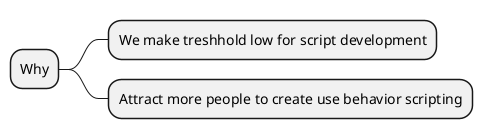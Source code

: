 @startmindmap
* Why
** We make treshhold low for script development
** Attract more people to create use behavior scripting
@endmindmap

@startmindmap
skinparam monochrome true
<style>
node {
    MaximumWidth 400
}
</style>
title Behavior Scripting 101

* Behavior Scripting 101

-- 1. what
--- implement a Hue Alarm System together using the SDK \n-> in the meantime we go through behavior engine api docs

-- 2. use-case
--- 1. We choose to implement a Hue Alarm since the usecases cover a lot of the functionality that behavoir engine offers.
--- 1. trigger police siren alarm -> when burgler detected \n2. arm when user leaves home -> make use of geofence \n3. dis-arm when enters  home \n4. disable alarm using app -> script triggers
--- usecase-functionality mapping
---- 1. siren -> light control -> clip \n2. siren -> timers \n3. arming/disarming -> make use of geofence \n4. burglar detecting -> subscribe to events

-- 3. setup you project and add script
--- 1. already downloaded sdk \n2. open webstorm -> new project
--- 3. in terminal open init_empty_git_project.sh \n-> hse: preconfigured with some resources \n-> show browser \n-> tooling: clipv2 client (play!)
--- 4  add-script.sh HueAlarm \n-> http client, alarm added

-- 4. empty script
--- 1. go through generated script -> logging \n2. run -> show terminal

** 4.police siren-PART 1: control lights \n-> introduce two concepts
*** 1.configuration. \n-> indicate which light participates in the alarm
****_ 1.get lights
****_ 2.fill in configuration
****_ 3.add log of config
****_ 4.run and check log
*** 2. clip module\n-> put on a light with a specific action
****_ 1.clip documentation
****_ 2.copy example & run & check logs
****_ 3.create setLightAction()
****_ 4.config.light.forEach()

** 5.police siren-PART 2: blinking lights \n-> we need timers
*** 1. intro to timers
****_ 1.documentation
****_ 2.copy example & run & check logs
*** 2. combine timer with light control
****_ 1.copy blue & red actions
****_ 2.create turnOnAlarm()
****_ 3.call turnOnAlarm()
****_ 4.create turnOffAlarm()

** 6.detecting burglar \n->subscribing to events (motion sensor)
*** 1. exend configuration \n-> add sensor
****_ 1.get sensors
****_ 2.fill in configuration
*** 2. use subscribe to updates \n-> get events of motion sensor
****_ 1.scriptbase documentation
****_ 2.copy example & run & check logs
****_ 3.create motionHandler()

** 7.arm and disarm my alarm \n-> bridge need to know if user is at home or not: geofencing -> Coming/Leaving Home scripts \n-> alarm armed: only when user leaves home \n-> we dont have a phone so we show only on api level
*** use geofence module to \nget events of geofence clients
****_ 1.get geofence_client (at_home true/at_home false)
****_ 2.geofence documentation
****_ 3.copy example & run -> (at_home true/at_home false)
****_ 4.create motionHandler()

** 8.canceling alarm using an app \n-> script trigger \n-> show only on api level
***_ 1.uncomment the trigger part of script
***_ 2.play

** 9. wrap-up
***_ 1.show whole thing
***_ 2.what is next!
****_ 1.private resources.
****_ 2.schema validation
****_ 3.testing
****_ 4.memory consumption

@endmindmap

@startuml
skinparam monochrome true

left to right direction
actor "burglar" as burglar
actor "user" as user

rectangle "Users Home" {
  usecase "Turn On HueAlarm" as UC1
  usecase "Arm HueAlarm" as UC2
  usecase "Disarm HueAlarm" as UC3
  usecase "Turn Off HueAlarm" as UC4

burglar --> UC1: Detected by motion sensors
user --> UC2: Leaves home
user --> UC3: Comes home
user --> UC4: Use App

@enduml

